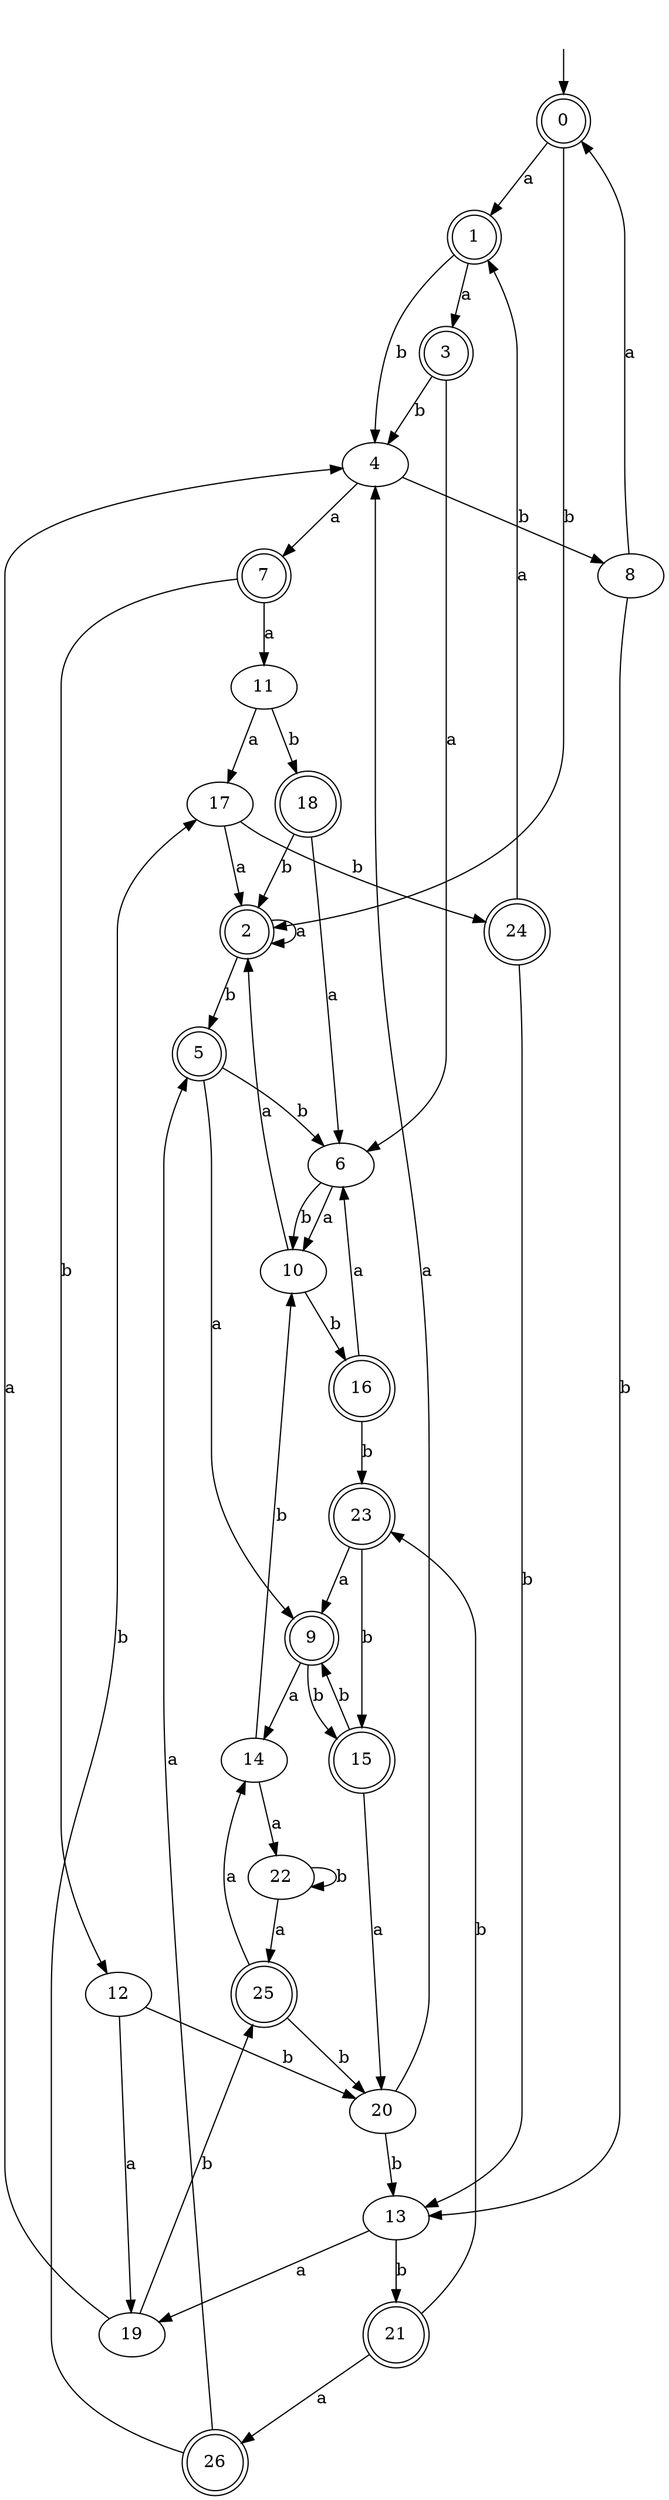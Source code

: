 digraph RandomDFA {
  __start0 [label="", shape=none];
  __start0 -> 0 [label=""];
  0 [shape=circle] [shape=doublecircle]
  0 -> 1 [label="a"]
  0 -> 2 [label="b"]
  1 [shape=doublecircle]
  1 -> 3 [label="a"]
  1 -> 4 [label="b"]
  2 [shape=doublecircle]
  2 -> 2 [label="a"]
  2 -> 5 [label="b"]
  3 [shape=doublecircle]
  3 -> 6 [label="a"]
  3 -> 4 [label="b"]
  4
  4 -> 7 [label="a"]
  4 -> 8 [label="b"]
  5 [shape=doublecircle]
  5 -> 9 [label="a"]
  5 -> 6 [label="b"]
  6
  6 -> 10 [label="a"]
  6 -> 10 [label="b"]
  7 [shape=doublecircle]
  7 -> 11 [label="a"]
  7 -> 12 [label="b"]
  8
  8 -> 0 [label="a"]
  8 -> 13 [label="b"]
  9 [shape=doublecircle]
  9 -> 14 [label="a"]
  9 -> 15 [label="b"]
  10
  10 -> 2 [label="a"]
  10 -> 16 [label="b"]
  11
  11 -> 17 [label="a"]
  11 -> 18 [label="b"]
  12
  12 -> 19 [label="a"]
  12 -> 20 [label="b"]
  13
  13 -> 19 [label="a"]
  13 -> 21 [label="b"]
  14
  14 -> 22 [label="a"]
  14 -> 10 [label="b"]
  15 [shape=doublecircle]
  15 -> 20 [label="a"]
  15 -> 9 [label="b"]
  16 [shape=doublecircle]
  16 -> 6 [label="a"]
  16 -> 23 [label="b"]
  17
  17 -> 2 [label="a"]
  17 -> 24 [label="b"]
  18 [shape=doublecircle]
  18 -> 6 [label="a"]
  18 -> 2 [label="b"]
  19
  19 -> 4 [label="a"]
  19 -> 25 [label="b"]
  20
  20 -> 4 [label="a"]
  20 -> 13 [label="b"]
  21 [shape=doublecircle]
  21 -> 26 [label="a"]
  21 -> 23 [label="b"]
  22
  22 -> 25 [label="a"]
  22 -> 22 [label="b"]
  23 [shape=doublecircle]
  23 -> 9 [label="a"]
  23 -> 15 [label="b"]
  24 [shape=doublecircle]
  24 -> 1 [label="a"]
  24 -> 13 [label="b"]
  25 [shape=doublecircle]
  25 -> 14 [label="a"]
  25 -> 20 [label="b"]
  26 [shape=doublecircle]
  26 -> 5 [label="a"]
  26 -> 17 [label="b"]
}
